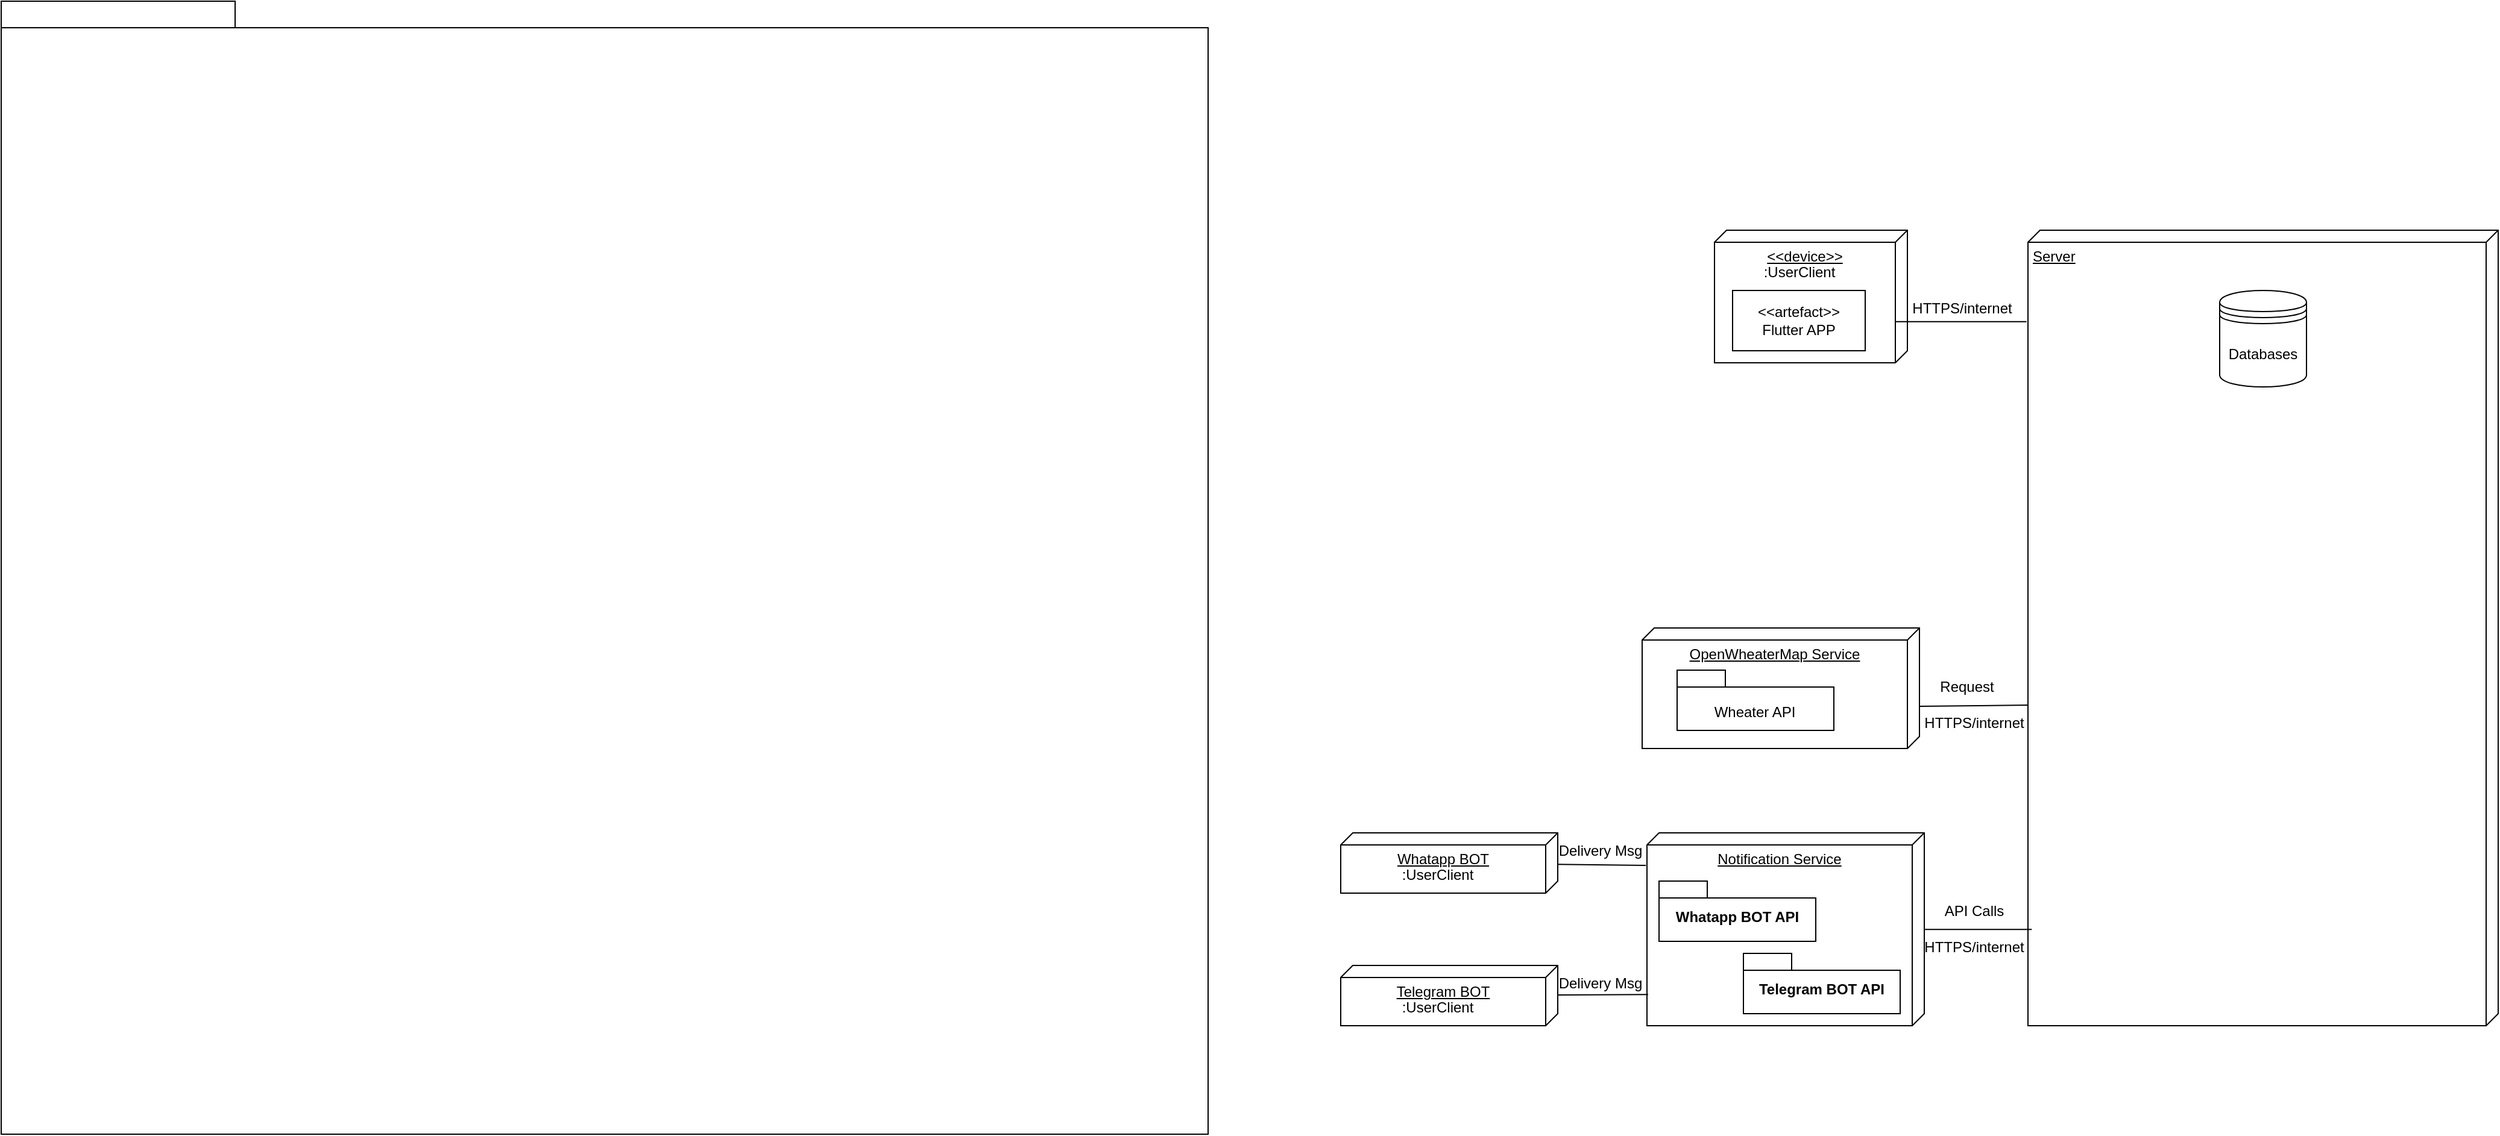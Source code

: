 <mxfile version="26.0.10">
  <diagram name="Page-1" id="b5b7bab2-c9e2-2cf4-8b2a-24fd1a2a6d21">
    <mxGraphModel dx="1619" dy="-347" grid="1" gridSize="10" guides="1" tooltips="1" connect="1" arrows="1" fold="1" page="1" pageScale="1" pageWidth="827" pageHeight="1169" background="none" math="0" shadow="0">
      <root>
        <mxCell id="0" />
        <mxCell id="1" parent="0" />
        <mxCell id="6e0c8c40b5770093-72" value="" style="shape=folder;fontStyle=1;spacingTop=10;tabWidth=194;tabHeight=22;tabPosition=left;html=1;rounded=0;shadow=0;comic=0;labelBackgroundColor=none;strokeWidth=1;fillColor=none;fontFamily=Verdana;fontSize=10;align=center;" parent="1" vertex="1">
          <mxGeometry x="219" y="1200" width="1001" height="940" as="geometry" />
        </mxCell>
        <mxCell id="9qTncuzwOLMPVxKCaAhH-1" value="Server" style="verticalAlign=top;align=left;spacingTop=8;spacingLeft=2;spacingRight=12;shape=cube;size=10;direction=south;fontStyle=4;html=1;whiteSpace=wrap;" vertex="1" parent="1">
          <mxGeometry x="1900" y="1390" width="390" height="660" as="geometry" />
        </mxCell>
        <mxCell id="9qTncuzwOLMPVxKCaAhH-2" value="&amp;lt;&amp;lt;device&amp;gt;&amp;gt;" style="verticalAlign=top;align=center;spacingTop=8;spacingLeft=2;spacingRight=12;shape=cube;size=10;direction=south;fontStyle=4;html=1;whiteSpace=wrap;" vertex="1" parent="1">
          <mxGeometry x="1640" y="1390" width="160" height="110" as="geometry" />
        </mxCell>
        <mxCell id="9qTncuzwOLMPVxKCaAhH-3" value=":UserClient" style="text;html=1;align=center;verticalAlign=middle;resizable=0;points=[];autosize=1;strokeColor=none;fillColor=none;" vertex="1" parent="1">
          <mxGeometry x="1670" y="1410" width="80" height="30" as="geometry" />
        </mxCell>
        <mxCell id="9qTncuzwOLMPVxKCaAhH-4" value="&amp;lt;&amp;lt;artefact&amp;gt;&amp;gt;&lt;div&gt;Flutter APP&lt;/div&gt;" style="html=1;whiteSpace=wrap;" vertex="1" parent="1">
          <mxGeometry x="1655" y="1440" width="110" height="50" as="geometry" />
        </mxCell>
        <mxCell id="9qTncuzwOLMPVxKCaAhH-7" value="" style="endArrow=none;html=1;rounded=0;entryX=0.69;entryY=0.063;entryDx=0;entryDy=0;entryPerimeter=0;exitX=0.115;exitY=1.003;exitDx=0;exitDy=0;exitPerimeter=0;" edge="1" parent="1" source="9qTncuzwOLMPVxKCaAhH-1" target="9qTncuzwOLMPVxKCaAhH-2">
          <mxGeometry width="50" height="50" relative="1" as="geometry">
            <mxPoint x="1920" y="1810" as="sourcePoint" />
            <mxPoint x="1970" y="1760" as="targetPoint" />
          </mxGeometry>
        </mxCell>
        <mxCell id="9qTncuzwOLMPVxKCaAhH-8" value="Notification Service" style="verticalAlign=top;align=center;spacingTop=8;spacingLeft=2;spacingRight=12;shape=cube;size=10;direction=south;fontStyle=4;html=1;whiteSpace=wrap;" vertex="1" parent="1">
          <mxGeometry x="1584" y="1890" width="230" height="160" as="geometry" />
        </mxCell>
        <mxCell id="9qTncuzwOLMPVxKCaAhH-11" value="Whatapp BOT API" style="shape=folder;fontStyle=1;spacingTop=10;tabWidth=40;tabHeight=14;tabPosition=left;html=1;whiteSpace=wrap;" vertex="1" parent="1">
          <mxGeometry x="1594" y="1930" width="130" height="50" as="geometry" />
        </mxCell>
        <mxCell id="9qTncuzwOLMPVxKCaAhH-12" value="Telegram BOT API" style="shape=folder;fontStyle=1;spacingTop=10;tabWidth=40;tabHeight=14;tabPosition=left;html=1;whiteSpace=wrap;" vertex="1" parent="1">
          <mxGeometry x="1664" y="1990" width="130" height="50" as="geometry" />
        </mxCell>
        <mxCell id="9qTncuzwOLMPVxKCaAhH-13" value="Whatapp BOT" style="verticalAlign=top;align=center;spacingTop=8;spacingLeft=2;spacingRight=12;shape=cube;size=10;direction=south;fontStyle=4;html=1;whiteSpace=wrap;" vertex="1" parent="1">
          <mxGeometry x="1330" y="1890" width="180" height="50" as="geometry" />
        </mxCell>
        <mxCell id="9qTncuzwOLMPVxKCaAhH-14" value=":UserClient" style="text;html=1;align=center;verticalAlign=middle;resizable=0;points=[];autosize=1;strokeColor=none;fillColor=none;" vertex="1" parent="1">
          <mxGeometry x="1370" y="1910" width="80" height="30" as="geometry" />
        </mxCell>
        <mxCell id="9qTncuzwOLMPVxKCaAhH-17" value="Telegram BOT" style="verticalAlign=top;align=center;spacingTop=8;spacingLeft=2;spacingRight=12;shape=cube;size=10;direction=south;fontStyle=4;html=1;whiteSpace=wrap;" vertex="1" parent="1">
          <mxGeometry x="1330" y="2000" width="180" height="50" as="geometry" />
        </mxCell>
        <mxCell id="9qTncuzwOLMPVxKCaAhH-18" value=":UserClient" style="text;html=1;align=center;verticalAlign=middle;resizable=0;points=[];autosize=1;strokeColor=none;fillColor=none;" vertex="1" parent="1">
          <mxGeometry x="1370" y="2020" width="80" height="30" as="geometry" />
        </mxCell>
        <mxCell id="9qTncuzwOLMPVxKCaAhH-21" value="Delivery Msg" style="text;html=1;align=center;verticalAlign=middle;resizable=0;points=[];autosize=1;strokeColor=none;fillColor=none;" vertex="1" parent="1">
          <mxGeometry x="1500" y="2000" width="90" height="30" as="geometry" />
        </mxCell>
        <mxCell id="9qTncuzwOLMPVxKCaAhH-22" value="" style="endArrow=none;html=1;rounded=0;exitX=0.838;exitY=0.996;exitDx=0;exitDy=0;exitPerimeter=0;" edge="1" parent="1" source="9qTncuzwOLMPVxKCaAhH-8" target="9qTncuzwOLMPVxKCaAhH-17">
          <mxGeometry width="50" height="50" relative="1" as="geometry">
            <mxPoint x="1920" y="1800" as="sourcePoint" />
            <mxPoint x="1970" y="1750" as="targetPoint" />
          </mxGeometry>
        </mxCell>
        <mxCell id="9qTncuzwOLMPVxKCaAhH-23" value="Delivery Msg" style="text;html=1;align=center;verticalAlign=middle;resizable=0;points=[];autosize=1;strokeColor=none;fillColor=none;" vertex="1" parent="1">
          <mxGeometry x="1500" y="1890" width="90" height="30" as="geometry" />
        </mxCell>
        <mxCell id="9qTncuzwOLMPVxKCaAhH-24" value="" style="endArrow=none;html=1;rounded=0;exitX=0.169;exitY=1.004;exitDx=0;exitDy=0;exitPerimeter=0;" edge="1" parent="1" source="9qTncuzwOLMPVxKCaAhH-8" target="9qTncuzwOLMPVxKCaAhH-13">
          <mxGeometry width="50" height="50" relative="1" as="geometry">
            <mxPoint x="1920" y="1800" as="sourcePoint" />
            <mxPoint x="1970" y="1750" as="targetPoint" />
          </mxGeometry>
        </mxCell>
        <mxCell id="9qTncuzwOLMPVxKCaAhH-25" value="" style="endArrow=none;html=1;rounded=0;exitX=0.879;exitY=0.992;exitDx=0;exitDy=0;exitPerimeter=0;" edge="1" parent="1" source="9qTncuzwOLMPVxKCaAhH-1" target="9qTncuzwOLMPVxKCaAhH-8">
          <mxGeometry width="50" height="50" relative="1" as="geometry">
            <mxPoint x="1910" y="1541" as="sourcePoint" />
            <mxPoint x="1810" y="1444" as="targetPoint" />
          </mxGeometry>
        </mxCell>
        <mxCell id="9qTncuzwOLMPVxKCaAhH-26" value="API Calls" style="text;html=1;align=center;verticalAlign=middle;resizable=0;points=[];autosize=1;strokeColor=none;fillColor=none;" vertex="1" parent="1">
          <mxGeometry x="1820" y="1940" width="70" height="30" as="geometry" />
        </mxCell>
        <mxCell id="9qTncuzwOLMPVxKCaAhH-27" value="Databases" style="shape=datastore;whiteSpace=wrap;html=1;" vertex="1" parent="1">
          <mxGeometry x="2059" y="1440" width="72" height="80" as="geometry" />
        </mxCell>
        <mxCell id="9qTncuzwOLMPVxKCaAhH-28" value="HTTPS/internet" style="text;html=1;align=center;verticalAlign=middle;resizable=0;points=[];autosize=1;strokeColor=none;fillColor=none;" vertex="1" parent="1">
          <mxGeometry x="1790" y="1440" width="110" height="30" as="geometry" />
        </mxCell>
        <mxCell id="9qTncuzwOLMPVxKCaAhH-29" value="OpenWheaterMap Service&lt;div&gt;&lt;br&gt;&lt;/div&gt;" style="verticalAlign=top;align=center;spacingTop=8;spacingLeft=2;spacingRight=12;shape=cube;size=10;direction=south;fontStyle=4;html=1;whiteSpace=wrap;" vertex="1" parent="1">
          <mxGeometry x="1580" y="1720" width="230" height="100" as="geometry" />
        </mxCell>
        <mxCell id="9qTncuzwOLMPVxKCaAhH-30" value="" style="shape=folder;fontStyle=1;spacingTop=10;tabWidth=40;tabHeight=14;tabPosition=left;html=1;whiteSpace=wrap;" vertex="1" parent="1">
          <mxGeometry x="1609" y="1755" width="130" height="50" as="geometry" />
        </mxCell>
        <mxCell id="9qTncuzwOLMPVxKCaAhH-32" value="Wheater API" style="text;html=1;align=center;verticalAlign=middle;resizable=0;points=[];autosize=1;strokeColor=none;fillColor=none;" vertex="1" parent="1">
          <mxGeometry x="1628" y="1775" width="90" height="30" as="geometry" />
        </mxCell>
        <mxCell id="9qTncuzwOLMPVxKCaAhH-33" value="HTTPS/internet" style="text;html=1;align=center;verticalAlign=middle;resizable=0;points=[];autosize=1;strokeColor=none;fillColor=none;" vertex="1" parent="1">
          <mxGeometry x="1800" y="1970" width="110" height="30" as="geometry" />
        </mxCell>
        <mxCell id="9qTncuzwOLMPVxKCaAhH-34" value="" style="endArrow=none;html=1;rounded=0;exitX=0.65;exitY=0;exitDx=0;exitDy=0;exitPerimeter=0;entryX=0.597;entryY=1;entryDx=0;entryDy=0;entryPerimeter=0;" edge="1" parent="1" source="9qTncuzwOLMPVxKCaAhH-29" target="9qTncuzwOLMPVxKCaAhH-1">
          <mxGeometry width="50" height="50" relative="1" as="geometry">
            <mxPoint x="1920" y="1800" as="sourcePoint" />
            <mxPoint x="1970" y="1750" as="targetPoint" />
          </mxGeometry>
        </mxCell>
        <mxCell id="9qTncuzwOLMPVxKCaAhH-36" value="Request" style="text;html=1;align=center;verticalAlign=middle;resizable=0;points=[];autosize=1;strokeColor=none;fillColor=none;" vertex="1" parent="1">
          <mxGeometry x="1814" y="1754" width="70" height="30" as="geometry" />
        </mxCell>
        <mxCell id="9qTncuzwOLMPVxKCaAhH-37" value="HTTPS/internet" style="text;html=1;align=center;verticalAlign=middle;resizable=0;points=[];autosize=1;strokeColor=none;fillColor=none;" vertex="1" parent="1">
          <mxGeometry x="1800" y="1784" width="110" height="30" as="geometry" />
        </mxCell>
      </root>
    </mxGraphModel>
  </diagram>
</mxfile>
